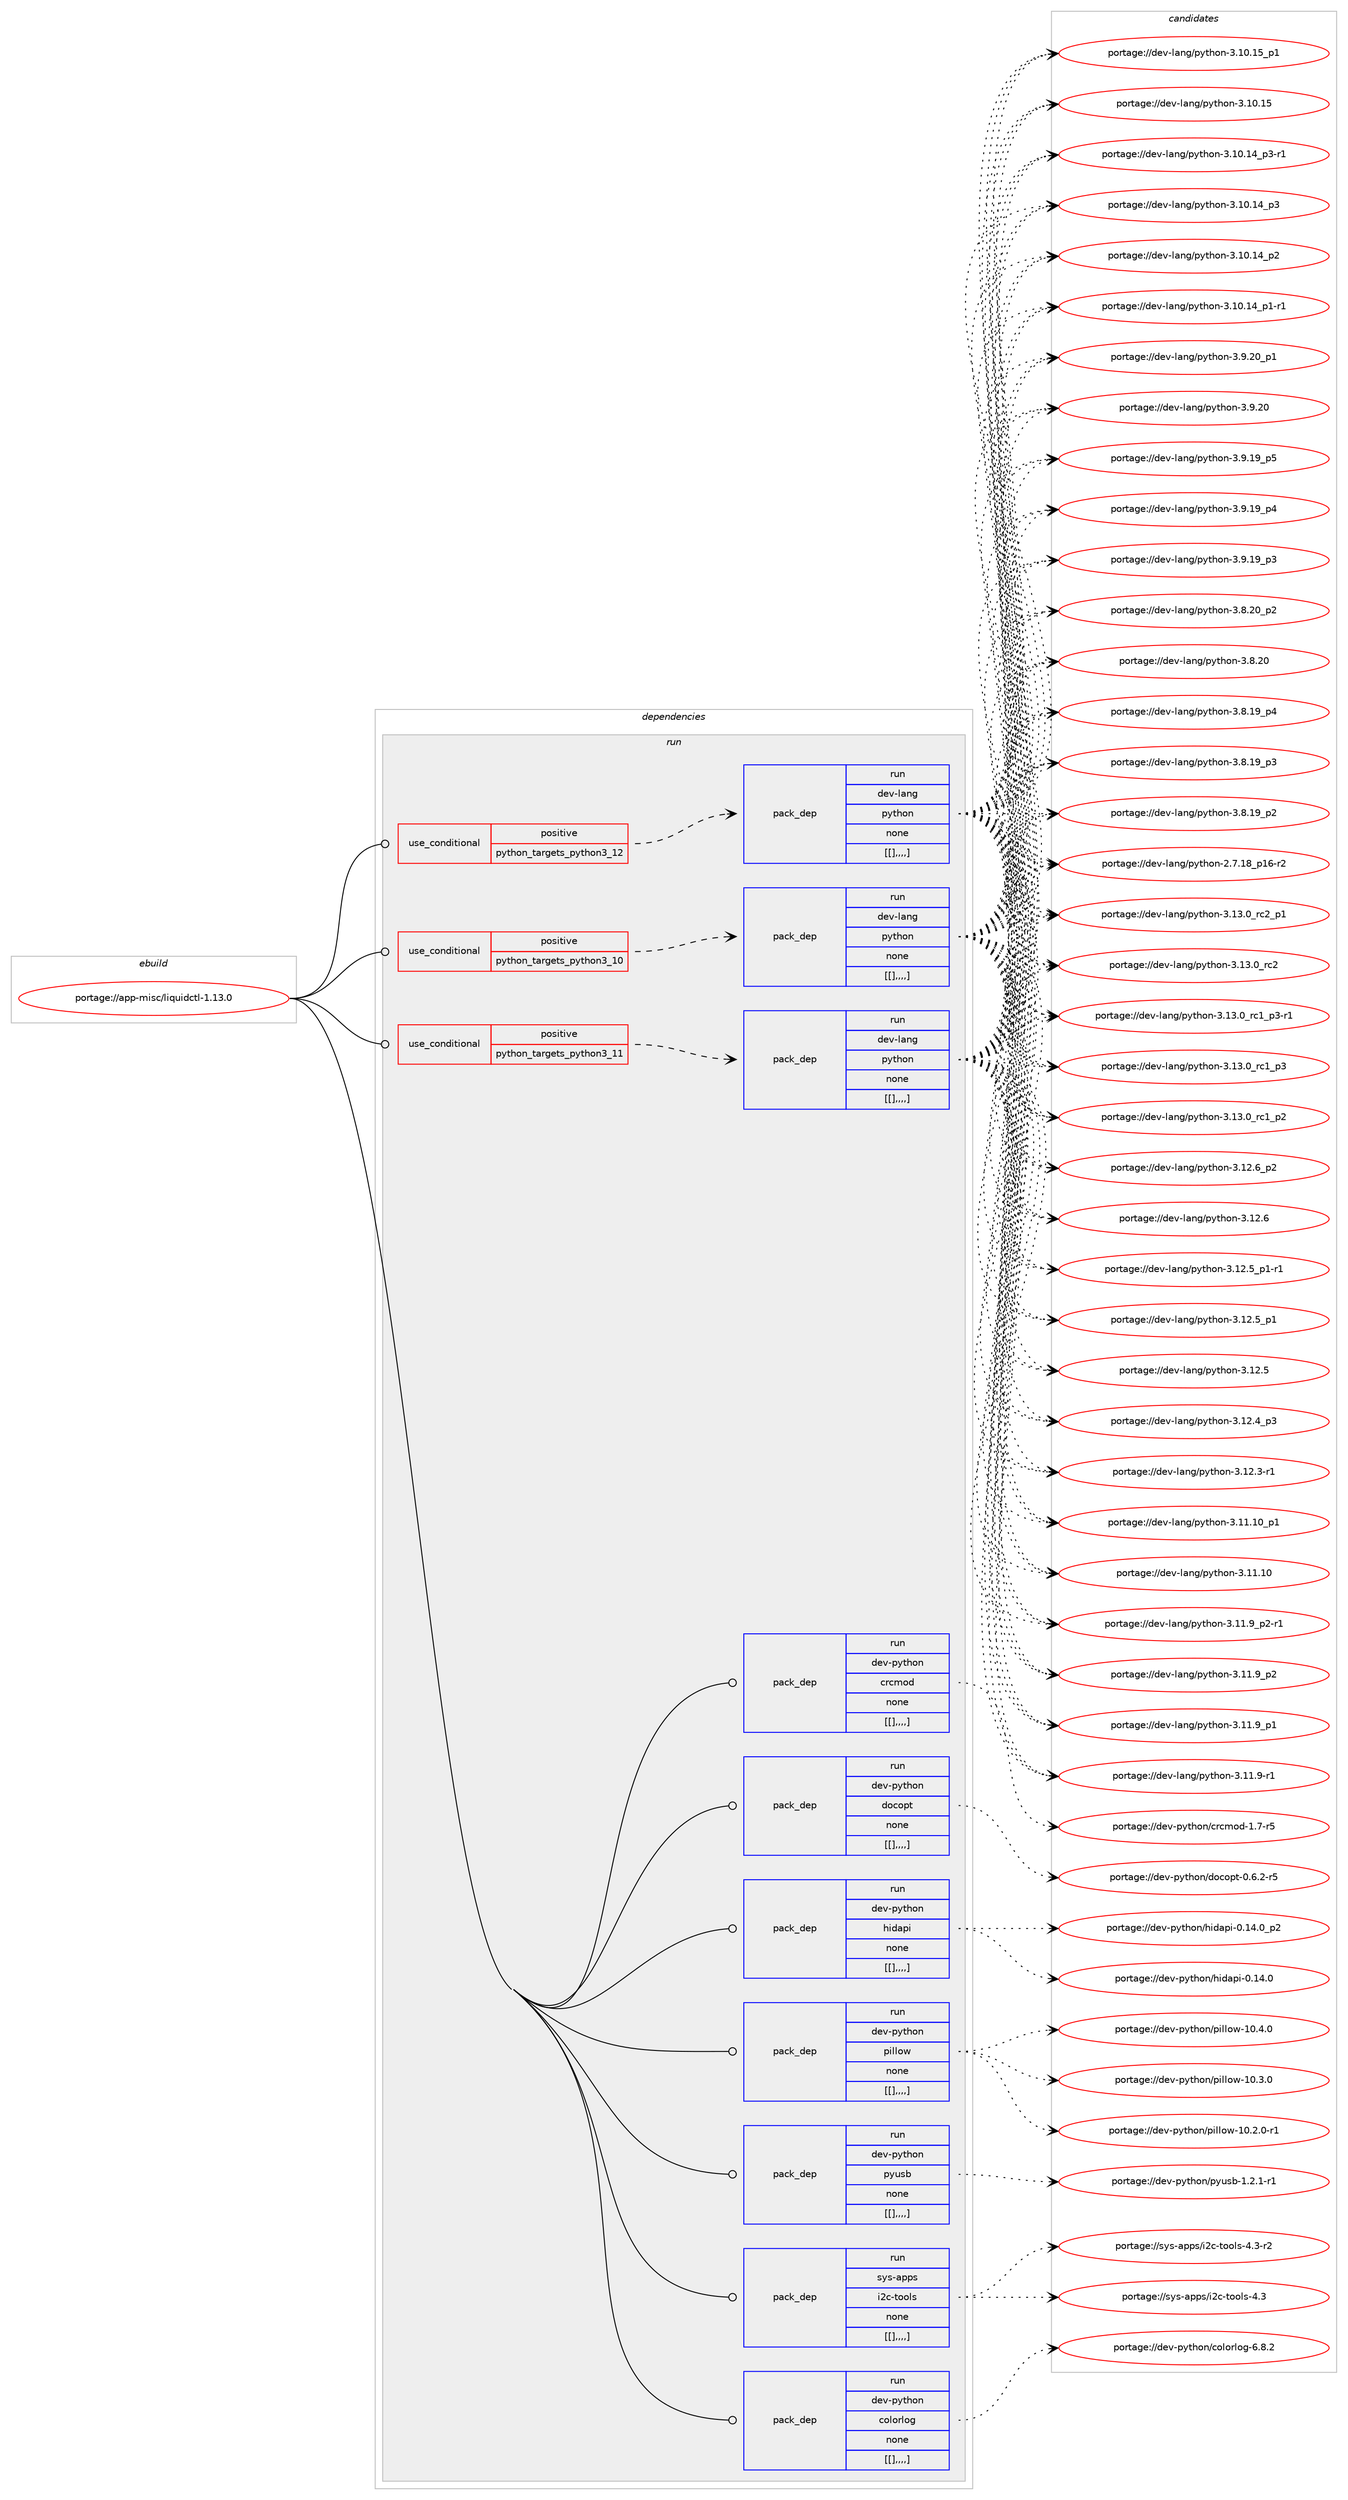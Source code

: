 digraph prolog {

# *************
# Graph options
# *************

newrank=true;
concentrate=true;
compound=true;
graph [rankdir=LR,fontname=Helvetica,fontsize=10,ranksep=1.5];#, ranksep=2.5, nodesep=0.2];
edge  [arrowhead=vee];
node  [fontname=Helvetica,fontsize=10];

# **********
# The ebuild
# **********

subgraph cluster_leftcol {
color=gray;
label=<<i>ebuild</i>>;
id [label="portage://app-misc/liquidctl-1.13.0", color=red, width=4, href="../app-misc/liquidctl-1.13.0.svg"];
}

# ****************
# The dependencies
# ****************

subgraph cluster_midcol {
color=gray;
label=<<i>dependencies</i>>;
subgraph cluster_compile {
fillcolor="#eeeeee";
style=filled;
label=<<i>compile</i>>;
}
subgraph cluster_compileandrun {
fillcolor="#eeeeee";
style=filled;
label=<<i>compile and run</i>>;
}
subgraph cluster_run {
fillcolor="#eeeeee";
style=filled;
label=<<i>run</i>>;
subgraph cond12685 {
dependency43063 [label=<<TABLE BORDER="0" CELLBORDER="1" CELLSPACING="0" CELLPADDING="4"><TR><TD ROWSPAN="3" CELLPADDING="10">use_conditional</TD></TR><TR><TD>positive</TD></TR><TR><TD>python_targets_python3_10</TD></TR></TABLE>>, shape=none, color=red];
subgraph pack29979 {
dependency43064 [label=<<TABLE BORDER="0" CELLBORDER="1" CELLSPACING="0" CELLPADDING="4" WIDTH="220"><TR><TD ROWSPAN="6" CELLPADDING="30">pack_dep</TD></TR><TR><TD WIDTH="110">run</TD></TR><TR><TD>dev-lang</TD></TR><TR><TD>python</TD></TR><TR><TD>none</TD></TR><TR><TD>[[],,,,]</TD></TR></TABLE>>, shape=none, color=blue];
}
dependency43063:e -> dependency43064:w [weight=20,style="dashed",arrowhead="vee"];
}
id:e -> dependency43063:w [weight=20,style="solid",arrowhead="odot"];
subgraph cond12686 {
dependency43065 [label=<<TABLE BORDER="0" CELLBORDER="1" CELLSPACING="0" CELLPADDING="4"><TR><TD ROWSPAN="3" CELLPADDING="10">use_conditional</TD></TR><TR><TD>positive</TD></TR><TR><TD>python_targets_python3_11</TD></TR></TABLE>>, shape=none, color=red];
subgraph pack29980 {
dependency43066 [label=<<TABLE BORDER="0" CELLBORDER="1" CELLSPACING="0" CELLPADDING="4" WIDTH="220"><TR><TD ROWSPAN="6" CELLPADDING="30">pack_dep</TD></TR><TR><TD WIDTH="110">run</TD></TR><TR><TD>dev-lang</TD></TR><TR><TD>python</TD></TR><TR><TD>none</TD></TR><TR><TD>[[],,,,]</TD></TR></TABLE>>, shape=none, color=blue];
}
dependency43065:e -> dependency43066:w [weight=20,style="dashed",arrowhead="vee"];
}
id:e -> dependency43065:w [weight=20,style="solid",arrowhead="odot"];
subgraph cond12687 {
dependency43067 [label=<<TABLE BORDER="0" CELLBORDER="1" CELLSPACING="0" CELLPADDING="4"><TR><TD ROWSPAN="3" CELLPADDING="10">use_conditional</TD></TR><TR><TD>positive</TD></TR><TR><TD>python_targets_python3_12</TD></TR></TABLE>>, shape=none, color=red];
subgraph pack29981 {
dependency43068 [label=<<TABLE BORDER="0" CELLBORDER="1" CELLSPACING="0" CELLPADDING="4" WIDTH="220"><TR><TD ROWSPAN="6" CELLPADDING="30">pack_dep</TD></TR><TR><TD WIDTH="110">run</TD></TR><TR><TD>dev-lang</TD></TR><TR><TD>python</TD></TR><TR><TD>none</TD></TR><TR><TD>[[],,,,]</TD></TR></TABLE>>, shape=none, color=blue];
}
dependency43067:e -> dependency43068:w [weight=20,style="dashed",arrowhead="vee"];
}
id:e -> dependency43067:w [weight=20,style="solid",arrowhead="odot"];
subgraph pack29982 {
dependency43069 [label=<<TABLE BORDER="0" CELLBORDER="1" CELLSPACING="0" CELLPADDING="4" WIDTH="220"><TR><TD ROWSPAN="6" CELLPADDING="30">pack_dep</TD></TR><TR><TD WIDTH="110">run</TD></TR><TR><TD>dev-python</TD></TR><TR><TD>colorlog</TD></TR><TR><TD>none</TD></TR><TR><TD>[[],,,,]</TD></TR></TABLE>>, shape=none, color=blue];
}
id:e -> dependency43069:w [weight=20,style="solid",arrowhead="odot"];
subgraph pack29983 {
dependency43070 [label=<<TABLE BORDER="0" CELLBORDER="1" CELLSPACING="0" CELLPADDING="4" WIDTH="220"><TR><TD ROWSPAN="6" CELLPADDING="30">pack_dep</TD></TR><TR><TD WIDTH="110">run</TD></TR><TR><TD>dev-python</TD></TR><TR><TD>crcmod</TD></TR><TR><TD>none</TD></TR><TR><TD>[[],,,,]</TD></TR></TABLE>>, shape=none, color=blue];
}
id:e -> dependency43070:w [weight=20,style="solid",arrowhead="odot"];
subgraph pack29984 {
dependency43071 [label=<<TABLE BORDER="0" CELLBORDER="1" CELLSPACING="0" CELLPADDING="4" WIDTH="220"><TR><TD ROWSPAN="6" CELLPADDING="30">pack_dep</TD></TR><TR><TD WIDTH="110">run</TD></TR><TR><TD>dev-python</TD></TR><TR><TD>docopt</TD></TR><TR><TD>none</TD></TR><TR><TD>[[],,,,]</TD></TR></TABLE>>, shape=none, color=blue];
}
id:e -> dependency43071:w [weight=20,style="solid",arrowhead="odot"];
subgraph pack29985 {
dependency43072 [label=<<TABLE BORDER="0" CELLBORDER="1" CELLSPACING="0" CELLPADDING="4" WIDTH="220"><TR><TD ROWSPAN="6" CELLPADDING="30">pack_dep</TD></TR><TR><TD WIDTH="110">run</TD></TR><TR><TD>dev-python</TD></TR><TR><TD>hidapi</TD></TR><TR><TD>none</TD></TR><TR><TD>[[],,,,]</TD></TR></TABLE>>, shape=none, color=blue];
}
id:e -> dependency43072:w [weight=20,style="solid",arrowhead="odot"];
subgraph pack29986 {
dependency43073 [label=<<TABLE BORDER="0" CELLBORDER="1" CELLSPACING="0" CELLPADDING="4" WIDTH="220"><TR><TD ROWSPAN="6" CELLPADDING="30">pack_dep</TD></TR><TR><TD WIDTH="110">run</TD></TR><TR><TD>dev-python</TD></TR><TR><TD>pillow</TD></TR><TR><TD>none</TD></TR><TR><TD>[[],,,,]</TD></TR></TABLE>>, shape=none, color=blue];
}
id:e -> dependency43073:w [weight=20,style="solid",arrowhead="odot"];
subgraph pack29987 {
dependency43074 [label=<<TABLE BORDER="0" CELLBORDER="1" CELLSPACING="0" CELLPADDING="4" WIDTH="220"><TR><TD ROWSPAN="6" CELLPADDING="30">pack_dep</TD></TR><TR><TD WIDTH="110">run</TD></TR><TR><TD>dev-python</TD></TR><TR><TD>pyusb</TD></TR><TR><TD>none</TD></TR><TR><TD>[[],,,,]</TD></TR></TABLE>>, shape=none, color=blue];
}
id:e -> dependency43074:w [weight=20,style="solid",arrowhead="odot"];
subgraph pack29988 {
dependency43075 [label=<<TABLE BORDER="0" CELLBORDER="1" CELLSPACING="0" CELLPADDING="4" WIDTH="220"><TR><TD ROWSPAN="6" CELLPADDING="30">pack_dep</TD></TR><TR><TD WIDTH="110">run</TD></TR><TR><TD>sys-apps</TD></TR><TR><TD>i2c-tools</TD></TR><TR><TD>none</TD></TR><TR><TD>[[],,,,]</TD></TR></TABLE>>, shape=none, color=blue];
}
id:e -> dependency43075:w [weight=20,style="solid",arrowhead="odot"];
}
}

# **************
# The candidates
# **************

subgraph cluster_choices {
rank=same;
color=gray;
label=<<i>candidates</i>>;

subgraph choice29979 {
color=black;
nodesep=1;
choice100101118451089711010347112121116104111110455146495146489511499509511249 [label="portage://dev-lang/python-3.13.0_rc2_p1", color=red, width=4,href="../dev-lang/python-3.13.0_rc2_p1.svg"];
choice10010111845108971101034711212111610411111045514649514648951149950 [label="portage://dev-lang/python-3.13.0_rc2", color=red, width=4,href="../dev-lang/python-3.13.0_rc2.svg"];
choice1001011184510897110103471121211161041111104551464951464895114994995112514511449 [label="portage://dev-lang/python-3.13.0_rc1_p3-r1", color=red, width=4,href="../dev-lang/python-3.13.0_rc1_p3-r1.svg"];
choice100101118451089711010347112121116104111110455146495146489511499499511251 [label="portage://dev-lang/python-3.13.0_rc1_p3", color=red, width=4,href="../dev-lang/python-3.13.0_rc1_p3.svg"];
choice100101118451089711010347112121116104111110455146495146489511499499511250 [label="portage://dev-lang/python-3.13.0_rc1_p2", color=red, width=4,href="../dev-lang/python-3.13.0_rc1_p2.svg"];
choice100101118451089711010347112121116104111110455146495046549511250 [label="portage://dev-lang/python-3.12.6_p2", color=red, width=4,href="../dev-lang/python-3.12.6_p2.svg"];
choice10010111845108971101034711212111610411111045514649504654 [label="portage://dev-lang/python-3.12.6", color=red, width=4,href="../dev-lang/python-3.12.6.svg"];
choice1001011184510897110103471121211161041111104551464950465395112494511449 [label="portage://dev-lang/python-3.12.5_p1-r1", color=red, width=4,href="../dev-lang/python-3.12.5_p1-r1.svg"];
choice100101118451089711010347112121116104111110455146495046539511249 [label="portage://dev-lang/python-3.12.5_p1", color=red, width=4,href="../dev-lang/python-3.12.5_p1.svg"];
choice10010111845108971101034711212111610411111045514649504653 [label="portage://dev-lang/python-3.12.5", color=red, width=4,href="../dev-lang/python-3.12.5.svg"];
choice100101118451089711010347112121116104111110455146495046529511251 [label="portage://dev-lang/python-3.12.4_p3", color=red, width=4,href="../dev-lang/python-3.12.4_p3.svg"];
choice100101118451089711010347112121116104111110455146495046514511449 [label="portage://dev-lang/python-3.12.3-r1", color=red, width=4,href="../dev-lang/python-3.12.3-r1.svg"];
choice10010111845108971101034711212111610411111045514649494649489511249 [label="portage://dev-lang/python-3.11.10_p1", color=red, width=4,href="../dev-lang/python-3.11.10_p1.svg"];
choice1001011184510897110103471121211161041111104551464949464948 [label="portage://dev-lang/python-3.11.10", color=red, width=4,href="../dev-lang/python-3.11.10.svg"];
choice1001011184510897110103471121211161041111104551464949465795112504511449 [label="portage://dev-lang/python-3.11.9_p2-r1", color=red, width=4,href="../dev-lang/python-3.11.9_p2-r1.svg"];
choice100101118451089711010347112121116104111110455146494946579511250 [label="portage://dev-lang/python-3.11.9_p2", color=red, width=4,href="../dev-lang/python-3.11.9_p2.svg"];
choice100101118451089711010347112121116104111110455146494946579511249 [label="portage://dev-lang/python-3.11.9_p1", color=red, width=4,href="../dev-lang/python-3.11.9_p1.svg"];
choice100101118451089711010347112121116104111110455146494946574511449 [label="portage://dev-lang/python-3.11.9-r1", color=red, width=4,href="../dev-lang/python-3.11.9-r1.svg"];
choice10010111845108971101034711212111610411111045514649484649539511249 [label="portage://dev-lang/python-3.10.15_p1", color=red, width=4,href="../dev-lang/python-3.10.15_p1.svg"];
choice1001011184510897110103471121211161041111104551464948464953 [label="portage://dev-lang/python-3.10.15", color=red, width=4,href="../dev-lang/python-3.10.15.svg"];
choice100101118451089711010347112121116104111110455146494846495295112514511449 [label="portage://dev-lang/python-3.10.14_p3-r1", color=red, width=4,href="../dev-lang/python-3.10.14_p3-r1.svg"];
choice10010111845108971101034711212111610411111045514649484649529511251 [label="portage://dev-lang/python-3.10.14_p3", color=red, width=4,href="../dev-lang/python-3.10.14_p3.svg"];
choice10010111845108971101034711212111610411111045514649484649529511250 [label="portage://dev-lang/python-3.10.14_p2", color=red, width=4,href="../dev-lang/python-3.10.14_p2.svg"];
choice100101118451089711010347112121116104111110455146494846495295112494511449 [label="portage://dev-lang/python-3.10.14_p1-r1", color=red, width=4,href="../dev-lang/python-3.10.14_p1-r1.svg"];
choice100101118451089711010347112121116104111110455146574650489511249 [label="portage://dev-lang/python-3.9.20_p1", color=red, width=4,href="../dev-lang/python-3.9.20_p1.svg"];
choice10010111845108971101034711212111610411111045514657465048 [label="portage://dev-lang/python-3.9.20", color=red, width=4,href="../dev-lang/python-3.9.20.svg"];
choice100101118451089711010347112121116104111110455146574649579511253 [label="portage://dev-lang/python-3.9.19_p5", color=red, width=4,href="../dev-lang/python-3.9.19_p5.svg"];
choice100101118451089711010347112121116104111110455146574649579511252 [label="portage://dev-lang/python-3.9.19_p4", color=red, width=4,href="../dev-lang/python-3.9.19_p4.svg"];
choice100101118451089711010347112121116104111110455146574649579511251 [label="portage://dev-lang/python-3.9.19_p3", color=red, width=4,href="../dev-lang/python-3.9.19_p3.svg"];
choice100101118451089711010347112121116104111110455146564650489511250 [label="portage://dev-lang/python-3.8.20_p2", color=red, width=4,href="../dev-lang/python-3.8.20_p2.svg"];
choice10010111845108971101034711212111610411111045514656465048 [label="portage://dev-lang/python-3.8.20", color=red, width=4,href="../dev-lang/python-3.8.20.svg"];
choice100101118451089711010347112121116104111110455146564649579511252 [label="portage://dev-lang/python-3.8.19_p4", color=red, width=4,href="../dev-lang/python-3.8.19_p4.svg"];
choice100101118451089711010347112121116104111110455146564649579511251 [label="portage://dev-lang/python-3.8.19_p3", color=red, width=4,href="../dev-lang/python-3.8.19_p3.svg"];
choice100101118451089711010347112121116104111110455146564649579511250 [label="portage://dev-lang/python-3.8.19_p2", color=red, width=4,href="../dev-lang/python-3.8.19_p2.svg"];
choice100101118451089711010347112121116104111110455046554649569511249544511450 [label="portage://dev-lang/python-2.7.18_p16-r2", color=red, width=4,href="../dev-lang/python-2.7.18_p16-r2.svg"];
dependency43064:e -> choice100101118451089711010347112121116104111110455146495146489511499509511249:w [style=dotted,weight="100"];
dependency43064:e -> choice10010111845108971101034711212111610411111045514649514648951149950:w [style=dotted,weight="100"];
dependency43064:e -> choice1001011184510897110103471121211161041111104551464951464895114994995112514511449:w [style=dotted,weight="100"];
dependency43064:e -> choice100101118451089711010347112121116104111110455146495146489511499499511251:w [style=dotted,weight="100"];
dependency43064:e -> choice100101118451089711010347112121116104111110455146495146489511499499511250:w [style=dotted,weight="100"];
dependency43064:e -> choice100101118451089711010347112121116104111110455146495046549511250:w [style=dotted,weight="100"];
dependency43064:e -> choice10010111845108971101034711212111610411111045514649504654:w [style=dotted,weight="100"];
dependency43064:e -> choice1001011184510897110103471121211161041111104551464950465395112494511449:w [style=dotted,weight="100"];
dependency43064:e -> choice100101118451089711010347112121116104111110455146495046539511249:w [style=dotted,weight="100"];
dependency43064:e -> choice10010111845108971101034711212111610411111045514649504653:w [style=dotted,weight="100"];
dependency43064:e -> choice100101118451089711010347112121116104111110455146495046529511251:w [style=dotted,weight="100"];
dependency43064:e -> choice100101118451089711010347112121116104111110455146495046514511449:w [style=dotted,weight="100"];
dependency43064:e -> choice10010111845108971101034711212111610411111045514649494649489511249:w [style=dotted,weight="100"];
dependency43064:e -> choice1001011184510897110103471121211161041111104551464949464948:w [style=dotted,weight="100"];
dependency43064:e -> choice1001011184510897110103471121211161041111104551464949465795112504511449:w [style=dotted,weight="100"];
dependency43064:e -> choice100101118451089711010347112121116104111110455146494946579511250:w [style=dotted,weight="100"];
dependency43064:e -> choice100101118451089711010347112121116104111110455146494946579511249:w [style=dotted,weight="100"];
dependency43064:e -> choice100101118451089711010347112121116104111110455146494946574511449:w [style=dotted,weight="100"];
dependency43064:e -> choice10010111845108971101034711212111610411111045514649484649539511249:w [style=dotted,weight="100"];
dependency43064:e -> choice1001011184510897110103471121211161041111104551464948464953:w [style=dotted,weight="100"];
dependency43064:e -> choice100101118451089711010347112121116104111110455146494846495295112514511449:w [style=dotted,weight="100"];
dependency43064:e -> choice10010111845108971101034711212111610411111045514649484649529511251:w [style=dotted,weight="100"];
dependency43064:e -> choice10010111845108971101034711212111610411111045514649484649529511250:w [style=dotted,weight="100"];
dependency43064:e -> choice100101118451089711010347112121116104111110455146494846495295112494511449:w [style=dotted,weight="100"];
dependency43064:e -> choice100101118451089711010347112121116104111110455146574650489511249:w [style=dotted,weight="100"];
dependency43064:e -> choice10010111845108971101034711212111610411111045514657465048:w [style=dotted,weight="100"];
dependency43064:e -> choice100101118451089711010347112121116104111110455146574649579511253:w [style=dotted,weight="100"];
dependency43064:e -> choice100101118451089711010347112121116104111110455146574649579511252:w [style=dotted,weight="100"];
dependency43064:e -> choice100101118451089711010347112121116104111110455146574649579511251:w [style=dotted,weight="100"];
dependency43064:e -> choice100101118451089711010347112121116104111110455146564650489511250:w [style=dotted,weight="100"];
dependency43064:e -> choice10010111845108971101034711212111610411111045514656465048:w [style=dotted,weight="100"];
dependency43064:e -> choice100101118451089711010347112121116104111110455146564649579511252:w [style=dotted,weight="100"];
dependency43064:e -> choice100101118451089711010347112121116104111110455146564649579511251:w [style=dotted,weight="100"];
dependency43064:e -> choice100101118451089711010347112121116104111110455146564649579511250:w [style=dotted,weight="100"];
dependency43064:e -> choice100101118451089711010347112121116104111110455046554649569511249544511450:w [style=dotted,weight="100"];
}
subgraph choice29980 {
color=black;
nodesep=1;
choice100101118451089711010347112121116104111110455146495146489511499509511249 [label="portage://dev-lang/python-3.13.0_rc2_p1", color=red, width=4,href="../dev-lang/python-3.13.0_rc2_p1.svg"];
choice10010111845108971101034711212111610411111045514649514648951149950 [label="portage://dev-lang/python-3.13.0_rc2", color=red, width=4,href="../dev-lang/python-3.13.0_rc2.svg"];
choice1001011184510897110103471121211161041111104551464951464895114994995112514511449 [label="portage://dev-lang/python-3.13.0_rc1_p3-r1", color=red, width=4,href="../dev-lang/python-3.13.0_rc1_p3-r1.svg"];
choice100101118451089711010347112121116104111110455146495146489511499499511251 [label="portage://dev-lang/python-3.13.0_rc1_p3", color=red, width=4,href="../dev-lang/python-3.13.0_rc1_p3.svg"];
choice100101118451089711010347112121116104111110455146495146489511499499511250 [label="portage://dev-lang/python-3.13.0_rc1_p2", color=red, width=4,href="../dev-lang/python-3.13.0_rc1_p2.svg"];
choice100101118451089711010347112121116104111110455146495046549511250 [label="portage://dev-lang/python-3.12.6_p2", color=red, width=4,href="../dev-lang/python-3.12.6_p2.svg"];
choice10010111845108971101034711212111610411111045514649504654 [label="portage://dev-lang/python-3.12.6", color=red, width=4,href="../dev-lang/python-3.12.6.svg"];
choice1001011184510897110103471121211161041111104551464950465395112494511449 [label="portage://dev-lang/python-3.12.5_p1-r1", color=red, width=4,href="../dev-lang/python-3.12.5_p1-r1.svg"];
choice100101118451089711010347112121116104111110455146495046539511249 [label="portage://dev-lang/python-3.12.5_p1", color=red, width=4,href="../dev-lang/python-3.12.5_p1.svg"];
choice10010111845108971101034711212111610411111045514649504653 [label="portage://dev-lang/python-3.12.5", color=red, width=4,href="../dev-lang/python-3.12.5.svg"];
choice100101118451089711010347112121116104111110455146495046529511251 [label="portage://dev-lang/python-3.12.4_p3", color=red, width=4,href="../dev-lang/python-3.12.4_p3.svg"];
choice100101118451089711010347112121116104111110455146495046514511449 [label="portage://dev-lang/python-3.12.3-r1", color=red, width=4,href="../dev-lang/python-3.12.3-r1.svg"];
choice10010111845108971101034711212111610411111045514649494649489511249 [label="portage://dev-lang/python-3.11.10_p1", color=red, width=4,href="../dev-lang/python-3.11.10_p1.svg"];
choice1001011184510897110103471121211161041111104551464949464948 [label="portage://dev-lang/python-3.11.10", color=red, width=4,href="../dev-lang/python-3.11.10.svg"];
choice1001011184510897110103471121211161041111104551464949465795112504511449 [label="portage://dev-lang/python-3.11.9_p2-r1", color=red, width=4,href="../dev-lang/python-3.11.9_p2-r1.svg"];
choice100101118451089711010347112121116104111110455146494946579511250 [label="portage://dev-lang/python-3.11.9_p2", color=red, width=4,href="../dev-lang/python-3.11.9_p2.svg"];
choice100101118451089711010347112121116104111110455146494946579511249 [label="portage://dev-lang/python-3.11.9_p1", color=red, width=4,href="../dev-lang/python-3.11.9_p1.svg"];
choice100101118451089711010347112121116104111110455146494946574511449 [label="portage://dev-lang/python-3.11.9-r1", color=red, width=4,href="../dev-lang/python-3.11.9-r1.svg"];
choice10010111845108971101034711212111610411111045514649484649539511249 [label="portage://dev-lang/python-3.10.15_p1", color=red, width=4,href="../dev-lang/python-3.10.15_p1.svg"];
choice1001011184510897110103471121211161041111104551464948464953 [label="portage://dev-lang/python-3.10.15", color=red, width=4,href="../dev-lang/python-3.10.15.svg"];
choice100101118451089711010347112121116104111110455146494846495295112514511449 [label="portage://dev-lang/python-3.10.14_p3-r1", color=red, width=4,href="../dev-lang/python-3.10.14_p3-r1.svg"];
choice10010111845108971101034711212111610411111045514649484649529511251 [label="portage://dev-lang/python-3.10.14_p3", color=red, width=4,href="../dev-lang/python-3.10.14_p3.svg"];
choice10010111845108971101034711212111610411111045514649484649529511250 [label="portage://dev-lang/python-3.10.14_p2", color=red, width=4,href="../dev-lang/python-3.10.14_p2.svg"];
choice100101118451089711010347112121116104111110455146494846495295112494511449 [label="portage://dev-lang/python-3.10.14_p1-r1", color=red, width=4,href="../dev-lang/python-3.10.14_p1-r1.svg"];
choice100101118451089711010347112121116104111110455146574650489511249 [label="portage://dev-lang/python-3.9.20_p1", color=red, width=4,href="../dev-lang/python-3.9.20_p1.svg"];
choice10010111845108971101034711212111610411111045514657465048 [label="portage://dev-lang/python-3.9.20", color=red, width=4,href="../dev-lang/python-3.9.20.svg"];
choice100101118451089711010347112121116104111110455146574649579511253 [label="portage://dev-lang/python-3.9.19_p5", color=red, width=4,href="../dev-lang/python-3.9.19_p5.svg"];
choice100101118451089711010347112121116104111110455146574649579511252 [label="portage://dev-lang/python-3.9.19_p4", color=red, width=4,href="../dev-lang/python-3.9.19_p4.svg"];
choice100101118451089711010347112121116104111110455146574649579511251 [label="portage://dev-lang/python-3.9.19_p3", color=red, width=4,href="../dev-lang/python-3.9.19_p3.svg"];
choice100101118451089711010347112121116104111110455146564650489511250 [label="portage://dev-lang/python-3.8.20_p2", color=red, width=4,href="../dev-lang/python-3.8.20_p2.svg"];
choice10010111845108971101034711212111610411111045514656465048 [label="portage://dev-lang/python-3.8.20", color=red, width=4,href="../dev-lang/python-3.8.20.svg"];
choice100101118451089711010347112121116104111110455146564649579511252 [label="portage://dev-lang/python-3.8.19_p4", color=red, width=4,href="../dev-lang/python-3.8.19_p4.svg"];
choice100101118451089711010347112121116104111110455146564649579511251 [label="portage://dev-lang/python-3.8.19_p3", color=red, width=4,href="../dev-lang/python-3.8.19_p3.svg"];
choice100101118451089711010347112121116104111110455146564649579511250 [label="portage://dev-lang/python-3.8.19_p2", color=red, width=4,href="../dev-lang/python-3.8.19_p2.svg"];
choice100101118451089711010347112121116104111110455046554649569511249544511450 [label="portage://dev-lang/python-2.7.18_p16-r2", color=red, width=4,href="../dev-lang/python-2.7.18_p16-r2.svg"];
dependency43066:e -> choice100101118451089711010347112121116104111110455146495146489511499509511249:w [style=dotted,weight="100"];
dependency43066:e -> choice10010111845108971101034711212111610411111045514649514648951149950:w [style=dotted,weight="100"];
dependency43066:e -> choice1001011184510897110103471121211161041111104551464951464895114994995112514511449:w [style=dotted,weight="100"];
dependency43066:e -> choice100101118451089711010347112121116104111110455146495146489511499499511251:w [style=dotted,weight="100"];
dependency43066:e -> choice100101118451089711010347112121116104111110455146495146489511499499511250:w [style=dotted,weight="100"];
dependency43066:e -> choice100101118451089711010347112121116104111110455146495046549511250:w [style=dotted,weight="100"];
dependency43066:e -> choice10010111845108971101034711212111610411111045514649504654:w [style=dotted,weight="100"];
dependency43066:e -> choice1001011184510897110103471121211161041111104551464950465395112494511449:w [style=dotted,weight="100"];
dependency43066:e -> choice100101118451089711010347112121116104111110455146495046539511249:w [style=dotted,weight="100"];
dependency43066:e -> choice10010111845108971101034711212111610411111045514649504653:w [style=dotted,weight="100"];
dependency43066:e -> choice100101118451089711010347112121116104111110455146495046529511251:w [style=dotted,weight="100"];
dependency43066:e -> choice100101118451089711010347112121116104111110455146495046514511449:w [style=dotted,weight="100"];
dependency43066:e -> choice10010111845108971101034711212111610411111045514649494649489511249:w [style=dotted,weight="100"];
dependency43066:e -> choice1001011184510897110103471121211161041111104551464949464948:w [style=dotted,weight="100"];
dependency43066:e -> choice1001011184510897110103471121211161041111104551464949465795112504511449:w [style=dotted,weight="100"];
dependency43066:e -> choice100101118451089711010347112121116104111110455146494946579511250:w [style=dotted,weight="100"];
dependency43066:e -> choice100101118451089711010347112121116104111110455146494946579511249:w [style=dotted,weight="100"];
dependency43066:e -> choice100101118451089711010347112121116104111110455146494946574511449:w [style=dotted,weight="100"];
dependency43066:e -> choice10010111845108971101034711212111610411111045514649484649539511249:w [style=dotted,weight="100"];
dependency43066:e -> choice1001011184510897110103471121211161041111104551464948464953:w [style=dotted,weight="100"];
dependency43066:e -> choice100101118451089711010347112121116104111110455146494846495295112514511449:w [style=dotted,weight="100"];
dependency43066:e -> choice10010111845108971101034711212111610411111045514649484649529511251:w [style=dotted,weight="100"];
dependency43066:e -> choice10010111845108971101034711212111610411111045514649484649529511250:w [style=dotted,weight="100"];
dependency43066:e -> choice100101118451089711010347112121116104111110455146494846495295112494511449:w [style=dotted,weight="100"];
dependency43066:e -> choice100101118451089711010347112121116104111110455146574650489511249:w [style=dotted,weight="100"];
dependency43066:e -> choice10010111845108971101034711212111610411111045514657465048:w [style=dotted,weight="100"];
dependency43066:e -> choice100101118451089711010347112121116104111110455146574649579511253:w [style=dotted,weight="100"];
dependency43066:e -> choice100101118451089711010347112121116104111110455146574649579511252:w [style=dotted,weight="100"];
dependency43066:e -> choice100101118451089711010347112121116104111110455146574649579511251:w [style=dotted,weight="100"];
dependency43066:e -> choice100101118451089711010347112121116104111110455146564650489511250:w [style=dotted,weight="100"];
dependency43066:e -> choice10010111845108971101034711212111610411111045514656465048:w [style=dotted,weight="100"];
dependency43066:e -> choice100101118451089711010347112121116104111110455146564649579511252:w [style=dotted,weight="100"];
dependency43066:e -> choice100101118451089711010347112121116104111110455146564649579511251:w [style=dotted,weight="100"];
dependency43066:e -> choice100101118451089711010347112121116104111110455146564649579511250:w [style=dotted,weight="100"];
dependency43066:e -> choice100101118451089711010347112121116104111110455046554649569511249544511450:w [style=dotted,weight="100"];
}
subgraph choice29981 {
color=black;
nodesep=1;
choice100101118451089711010347112121116104111110455146495146489511499509511249 [label="portage://dev-lang/python-3.13.0_rc2_p1", color=red, width=4,href="../dev-lang/python-3.13.0_rc2_p1.svg"];
choice10010111845108971101034711212111610411111045514649514648951149950 [label="portage://dev-lang/python-3.13.0_rc2", color=red, width=4,href="../dev-lang/python-3.13.0_rc2.svg"];
choice1001011184510897110103471121211161041111104551464951464895114994995112514511449 [label="portage://dev-lang/python-3.13.0_rc1_p3-r1", color=red, width=4,href="../dev-lang/python-3.13.0_rc1_p3-r1.svg"];
choice100101118451089711010347112121116104111110455146495146489511499499511251 [label="portage://dev-lang/python-3.13.0_rc1_p3", color=red, width=4,href="../dev-lang/python-3.13.0_rc1_p3.svg"];
choice100101118451089711010347112121116104111110455146495146489511499499511250 [label="portage://dev-lang/python-3.13.0_rc1_p2", color=red, width=4,href="../dev-lang/python-3.13.0_rc1_p2.svg"];
choice100101118451089711010347112121116104111110455146495046549511250 [label="portage://dev-lang/python-3.12.6_p2", color=red, width=4,href="../dev-lang/python-3.12.6_p2.svg"];
choice10010111845108971101034711212111610411111045514649504654 [label="portage://dev-lang/python-3.12.6", color=red, width=4,href="../dev-lang/python-3.12.6.svg"];
choice1001011184510897110103471121211161041111104551464950465395112494511449 [label="portage://dev-lang/python-3.12.5_p1-r1", color=red, width=4,href="../dev-lang/python-3.12.5_p1-r1.svg"];
choice100101118451089711010347112121116104111110455146495046539511249 [label="portage://dev-lang/python-3.12.5_p1", color=red, width=4,href="../dev-lang/python-3.12.5_p1.svg"];
choice10010111845108971101034711212111610411111045514649504653 [label="portage://dev-lang/python-3.12.5", color=red, width=4,href="../dev-lang/python-3.12.5.svg"];
choice100101118451089711010347112121116104111110455146495046529511251 [label="portage://dev-lang/python-3.12.4_p3", color=red, width=4,href="../dev-lang/python-3.12.4_p3.svg"];
choice100101118451089711010347112121116104111110455146495046514511449 [label="portage://dev-lang/python-3.12.3-r1", color=red, width=4,href="../dev-lang/python-3.12.3-r1.svg"];
choice10010111845108971101034711212111610411111045514649494649489511249 [label="portage://dev-lang/python-3.11.10_p1", color=red, width=4,href="../dev-lang/python-3.11.10_p1.svg"];
choice1001011184510897110103471121211161041111104551464949464948 [label="portage://dev-lang/python-3.11.10", color=red, width=4,href="../dev-lang/python-3.11.10.svg"];
choice1001011184510897110103471121211161041111104551464949465795112504511449 [label="portage://dev-lang/python-3.11.9_p2-r1", color=red, width=4,href="../dev-lang/python-3.11.9_p2-r1.svg"];
choice100101118451089711010347112121116104111110455146494946579511250 [label="portage://dev-lang/python-3.11.9_p2", color=red, width=4,href="../dev-lang/python-3.11.9_p2.svg"];
choice100101118451089711010347112121116104111110455146494946579511249 [label="portage://dev-lang/python-3.11.9_p1", color=red, width=4,href="../dev-lang/python-3.11.9_p1.svg"];
choice100101118451089711010347112121116104111110455146494946574511449 [label="portage://dev-lang/python-3.11.9-r1", color=red, width=4,href="../dev-lang/python-3.11.9-r1.svg"];
choice10010111845108971101034711212111610411111045514649484649539511249 [label="portage://dev-lang/python-3.10.15_p1", color=red, width=4,href="../dev-lang/python-3.10.15_p1.svg"];
choice1001011184510897110103471121211161041111104551464948464953 [label="portage://dev-lang/python-3.10.15", color=red, width=4,href="../dev-lang/python-3.10.15.svg"];
choice100101118451089711010347112121116104111110455146494846495295112514511449 [label="portage://dev-lang/python-3.10.14_p3-r1", color=red, width=4,href="../dev-lang/python-3.10.14_p3-r1.svg"];
choice10010111845108971101034711212111610411111045514649484649529511251 [label="portage://dev-lang/python-3.10.14_p3", color=red, width=4,href="../dev-lang/python-3.10.14_p3.svg"];
choice10010111845108971101034711212111610411111045514649484649529511250 [label="portage://dev-lang/python-3.10.14_p2", color=red, width=4,href="../dev-lang/python-3.10.14_p2.svg"];
choice100101118451089711010347112121116104111110455146494846495295112494511449 [label="portage://dev-lang/python-3.10.14_p1-r1", color=red, width=4,href="../dev-lang/python-3.10.14_p1-r1.svg"];
choice100101118451089711010347112121116104111110455146574650489511249 [label="portage://dev-lang/python-3.9.20_p1", color=red, width=4,href="../dev-lang/python-3.9.20_p1.svg"];
choice10010111845108971101034711212111610411111045514657465048 [label="portage://dev-lang/python-3.9.20", color=red, width=4,href="../dev-lang/python-3.9.20.svg"];
choice100101118451089711010347112121116104111110455146574649579511253 [label="portage://dev-lang/python-3.9.19_p5", color=red, width=4,href="../dev-lang/python-3.9.19_p5.svg"];
choice100101118451089711010347112121116104111110455146574649579511252 [label="portage://dev-lang/python-3.9.19_p4", color=red, width=4,href="../dev-lang/python-3.9.19_p4.svg"];
choice100101118451089711010347112121116104111110455146574649579511251 [label="portage://dev-lang/python-3.9.19_p3", color=red, width=4,href="../dev-lang/python-3.9.19_p3.svg"];
choice100101118451089711010347112121116104111110455146564650489511250 [label="portage://dev-lang/python-3.8.20_p2", color=red, width=4,href="../dev-lang/python-3.8.20_p2.svg"];
choice10010111845108971101034711212111610411111045514656465048 [label="portage://dev-lang/python-3.8.20", color=red, width=4,href="../dev-lang/python-3.8.20.svg"];
choice100101118451089711010347112121116104111110455146564649579511252 [label="portage://dev-lang/python-3.8.19_p4", color=red, width=4,href="../dev-lang/python-3.8.19_p4.svg"];
choice100101118451089711010347112121116104111110455146564649579511251 [label="portage://dev-lang/python-3.8.19_p3", color=red, width=4,href="../dev-lang/python-3.8.19_p3.svg"];
choice100101118451089711010347112121116104111110455146564649579511250 [label="portage://dev-lang/python-3.8.19_p2", color=red, width=4,href="../dev-lang/python-3.8.19_p2.svg"];
choice100101118451089711010347112121116104111110455046554649569511249544511450 [label="portage://dev-lang/python-2.7.18_p16-r2", color=red, width=4,href="../dev-lang/python-2.7.18_p16-r2.svg"];
dependency43068:e -> choice100101118451089711010347112121116104111110455146495146489511499509511249:w [style=dotted,weight="100"];
dependency43068:e -> choice10010111845108971101034711212111610411111045514649514648951149950:w [style=dotted,weight="100"];
dependency43068:e -> choice1001011184510897110103471121211161041111104551464951464895114994995112514511449:w [style=dotted,weight="100"];
dependency43068:e -> choice100101118451089711010347112121116104111110455146495146489511499499511251:w [style=dotted,weight="100"];
dependency43068:e -> choice100101118451089711010347112121116104111110455146495146489511499499511250:w [style=dotted,weight="100"];
dependency43068:e -> choice100101118451089711010347112121116104111110455146495046549511250:w [style=dotted,weight="100"];
dependency43068:e -> choice10010111845108971101034711212111610411111045514649504654:w [style=dotted,weight="100"];
dependency43068:e -> choice1001011184510897110103471121211161041111104551464950465395112494511449:w [style=dotted,weight="100"];
dependency43068:e -> choice100101118451089711010347112121116104111110455146495046539511249:w [style=dotted,weight="100"];
dependency43068:e -> choice10010111845108971101034711212111610411111045514649504653:w [style=dotted,weight="100"];
dependency43068:e -> choice100101118451089711010347112121116104111110455146495046529511251:w [style=dotted,weight="100"];
dependency43068:e -> choice100101118451089711010347112121116104111110455146495046514511449:w [style=dotted,weight="100"];
dependency43068:e -> choice10010111845108971101034711212111610411111045514649494649489511249:w [style=dotted,weight="100"];
dependency43068:e -> choice1001011184510897110103471121211161041111104551464949464948:w [style=dotted,weight="100"];
dependency43068:e -> choice1001011184510897110103471121211161041111104551464949465795112504511449:w [style=dotted,weight="100"];
dependency43068:e -> choice100101118451089711010347112121116104111110455146494946579511250:w [style=dotted,weight="100"];
dependency43068:e -> choice100101118451089711010347112121116104111110455146494946579511249:w [style=dotted,weight="100"];
dependency43068:e -> choice100101118451089711010347112121116104111110455146494946574511449:w [style=dotted,weight="100"];
dependency43068:e -> choice10010111845108971101034711212111610411111045514649484649539511249:w [style=dotted,weight="100"];
dependency43068:e -> choice1001011184510897110103471121211161041111104551464948464953:w [style=dotted,weight="100"];
dependency43068:e -> choice100101118451089711010347112121116104111110455146494846495295112514511449:w [style=dotted,weight="100"];
dependency43068:e -> choice10010111845108971101034711212111610411111045514649484649529511251:w [style=dotted,weight="100"];
dependency43068:e -> choice10010111845108971101034711212111610411111045514649484649529511250:w [style=dotted,weight="100"];
dependency43068:e -> choice100101118451089711010347112121116104111110455146494846495295112494511449:w [style=dotted,weight="100"];
dependency43068:e -> choice100101118451089711010347112121116104111110455146574650489511249:w [style=dotted,weight="100"];
dependency43068:e -> choice10010111845108971101034711212111610411111045514657465048:w [style=dotted,weight="100"];
dependency43068:e -> choice100101118451089711010347112121116104111110455146574649579511253:w [style=dotted,weight="100"];
dependency43068:e -> choice100101118451089711010347112121116104111110455146574649579511252:w [style=dotted,weight="100"];
dependency43068:e -> choice100101118451089711010347112121116104111110455146574649579511251:w [style=dotted,weight="100"];
dependency43068:e -> choice100101118451089711010347112121116104111110455146564650489511250:w [style=dotted,weight="100"];
dependency43068:e -> choice10010111845108971101034711212111610411111045514656465048:w [style=dotted,weight="100"];
dependency43068:e -> choice100101118451089711010347112121116104111110455146564649579511252:w [style=dotted,weight="100"];
dependency43068:e -> choice100101118451089711010347112121116104111110455146564649579511251:w [style=dotted,weight="100"];
dependency43068:e -> choice100101118451089711010347112121116104111110455146564649579511250:w [style=dotted,weight="100"];
dependency43068:e -> choice100101118451089711010347112121116104111110455046554649569511249544511450:w [style=dotted,weight="100"];
}
subgraph choice29982 {
color=black;
nodesep=1;
choice100101118451121211161041111104799111108111114108111103455446564650 [label="portage://dev-python/colorlog-6.8.2", color=red, width=4,href="../dev-python/colorlog-6.8.2.svg"];
dependency43069:e -> choice100101118451121211161041111104799111108111114108111103455446564650:w [style=dotted,weight="100"];
}
subgraph choice29983 {
color=black;
nodesep=1;
choice10010111845112121116104111110479911499109111100454946554511453 [label="portage://dev-python/crcmod-1.7-r5", color=red, width=4,href="../dev-python/crcmod-1.7-r5.svg"];
dependency43070:e -> choice10010111845112121116104111110479911499109111100454946554511453:w [style=dotted,weight="100"];
}
subgraph choice29984 {
color=black;
nodesep=1;
choice1001011184511212111610411111047100111991111121164548465446504511453 [label="portage://dev-python/docopt-0.6.2-r5", color=red, width=4,href="../dev-python/docopt-0.6.2-r5.svg"];
dependency43071:e -> choice1001011184511212111610411111047100111991111121164548465446504511453:w [style=dotted,weight="100"];
}
subgraph choice29985 {
color=black;
nodesep=1;
choice100101118451121211161041111104710410510097112105454846495246489511250 [label="portage://dev-python/hidapi-0.14.0_p2", color=red, width=4,href="../dev-python/hidapi-0.14.0_p2.svg"];
choice10010111845112121116104111110471041051009711210545484649524648 [label="portage://dev-python/hidapi-0.14.0", color=red, width=4,href="../dev-python/hidapi-0.14.0.svg"];
dependency43072:e -> choice100101118451121211161041111104710410510097112105454846495246489511250:w [style=dotted,weight="100"];
dependency43072:e -> choice10010111845112121116104111110471041051009711210545484649524648:w [style=dotted,weight="100"];
}
subgraph choice29986 {
color=black;
nodesep=1;
choice100101118451121211161041111104711210510810811111945494846524648 [label="portage://dev-python/pillow-10.4.0", color=red, width=4,href="../dev-python/pillow-10.4.0.svg"];
choice100101118451121211161041111104711210510810811111945494846514648 [label="portage://dev-python/pillow-10.3.0", color=red, width=4,href="../dev-python/pillow-10.3.0.svg"];
choice1001011184511212111610411111047112105108108111119454948465046484511449 [label="portage://dev-python/pillow-10.2.0-r1", color=red, width=4,href="../dev-python/pillow-10.2.0-r1.svg"];
dependency43073:e -> choice100101118451121211161041111104711210510810811111945494846524648:w [style=dotted,weight="100"];
dependency43073:e -> choice100101118451121211161041111104711210510810811111945494846514648:w [style=dotted,weight="100"];
dependency43073:e -> choice1001011184511212111610411111047112105108108111119454948465046484511449:w [style=dotted,weight="100"];
}
subgraph choice29987 {
color=black;
nodesep=1;
choice1001011184511212111610411111047112121117115984549465046494511449 [label="portage://dev-python/pyusb-1.2.1-r1", color=red, width=4,href="../dev-python/pyusb-1.2.1-r1.svg"];
dependency43074:e -> choice1001011184511212111610411111047112121117115984549465046494511449:w [style=dotted,weight="100"];
}
subgraph choice29988 {
color=black;
nodesep=1;
choice115121115459711211211547105509945116111111108115455246514511450 [label="portage://sys-apps/i2c-tools-4.3-r2", color=red, width=4,href="../sys-apps/i2c-tools-4.3-r2.svg"];
choice11512111545971121121154710550994511611111110811545524651 [label="portage://sys-apps/i2c-tools-4.3", color=red, width=4,href="../sys-apps/i2c-tools-4.3.svg"];
dependency43075:e -> choice115121115459711211211547105509945116111111108115455246514511450:w [style=dotted,weight="100"];
dependency43075:e -> choice11512111545971121121154710550994511611111110811545524651:w [style=dotted,weight="100"];
}
}

}
